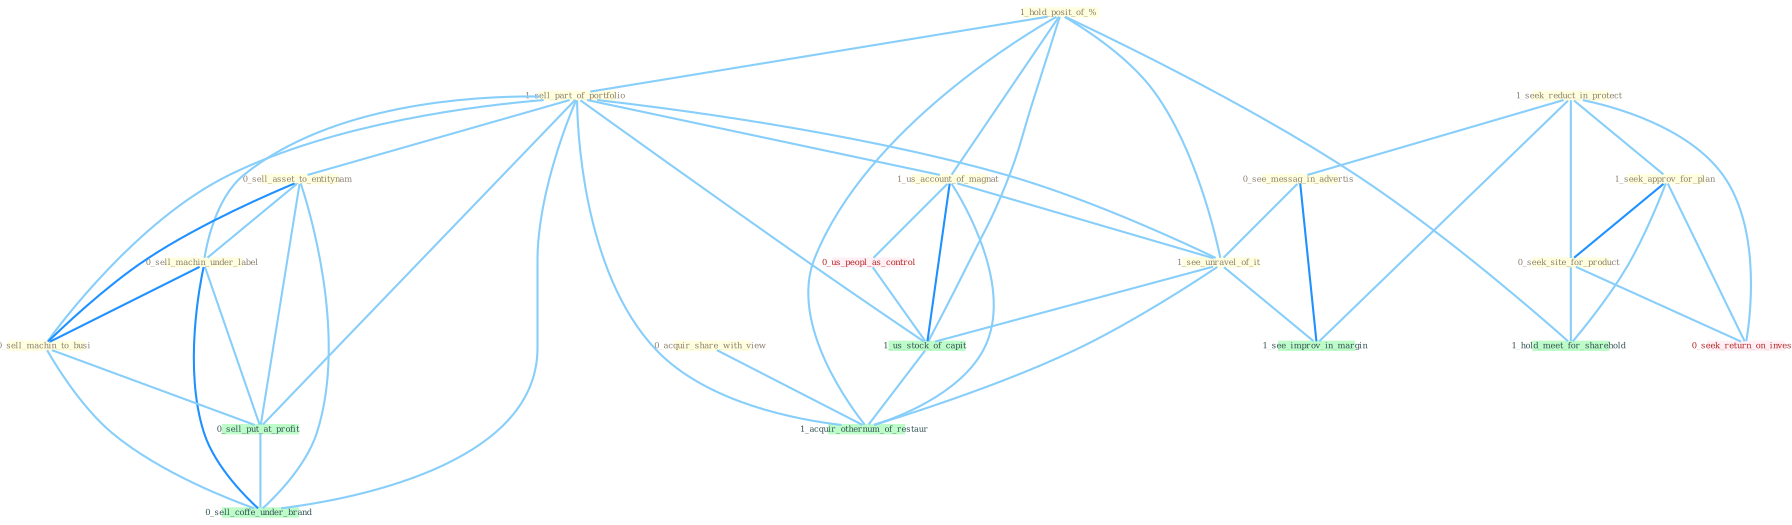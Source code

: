 Graph G{ 
    node
    [shape=polygon,style=filled,width=.5,height=.06,color="#BDFCC9",fixedsize=true,fontsize=4,
    fontcolor="#2f4f4f"];
    {node
    [color="#ffffe0", fontcolor="#8b7d6b"] "1_hold_posit_of_% " "1_seek_reduct_in_protect " "1_sell_part_of_portfolio " "0_sell_asset_to_entitynam " "0_see_messag_in_advertis " "1_us_account_of_magnat " "1_seek_approv_for_plan " "1_see_unravel_of_it " "0_seek_site_for_product " "0_sell_machin_under_label " "0_sell_machin_to_busi " "0_acquir_share_with_view "}
{node [color="#fff0f5", fontcolor="#b22222"] "0_us_peopl_as_control " "0_seek_return_on_invest "}
edge [color="#B0E2FF"];

	"1_hold_posit_of_% " -- "1_sell_part_of_portfolio " [w="1", color="#87cefa" ];
	"1_hold_posit_of_% " -- "1_us_account_of_magnat " [w="1", color="#87cefa" ];
	"1_hold_posit_of_% " -- "1_see_unravel_of_it " [w="1", color="#87cefa" ];
	"1_hold_posit_of_% " -- "1_us_stock_of_capit " [w="1", color="#87cefa" ];
	"1_hold_posit_of_% " -- "1_hold_meet_for_sharehold " [w="1", color="#87cefa" ];
	"1_hold_posit_of_% " -- "1_acquir_othernum_of_restaur " [w="1", color="#87cefa" ];
	"1_seek_reduct_in_protect " -- "0_see_messag_in_advertis " [w="1", color="#87cefa" ];
	"1_seek_reduct_in_protect " -- "1_seek_approv_for_plan " [w="1", color="#87cefa" ];
	"1_seek_reduct_in_protect " -- "0_seek_site_for_product " [w="1", color="#87cefa" ];
	"1_seek_reduct_in_protect " -- "0_seek_return_on_invest " [w="1", color="#87cefa" ];
	"1_seek_reduct_in_protect " -- "1_see_improv_in_margin " [w="1", color="#87cefa" ];
	"1_sell_part_of_portfolio " -- "0_sell_asset_to_entitynam " [w="1", color="#87cefa" ];
	"1_sell_part_of_portfolio " -- "1_us_account_of_magnat " [w="1", color="#87cefa" ];
	"1_sell_part_of_portfolio " -- "1_see_unravel_of_it " [w="1", color="#87cefa" ];
	"1_sell_part_of_portfolio " -- "0_sell_machin_under_label " [w="1", color="#87cefa" ];
	"1_sell_part_of_portfolio " -- "0_sell_machin_to_busi " [w="1", color="#87cefa" ];
	"1_sell_part_of_portfolio " -- "0_sell_put_at_profit " [w="1", color="#87cefa" ];
	"1_sell_part_of_portfolio " -- "1_us_stock_of_capit " [w="1", color="#87cefa" ];
	"1_sell_part_of_portfolio " -- "0_sell_coffe_under_brand " [w="1", color="#87cefa" ];
	"1_sell_part_of_portfolio " -- "1_acquir_othernum_of_restaur " [w="1", color="#87cefa" ];
	"0_sell_asset_to_entitynam " -- "0_sell_machin_under_label " [w="1", color="#87cefa" ];
	"0_sell_asset_to_entitynam " -- "0_sell_machin_to_busi " [w="2", color="#1e90ff" , len=0.8];
	"0_sell_asset_to_entitynam " -- "0_sell_put_at_profit " [w="1", color="#87cefa" ];
	"0_sell_asset_to_entitynam " -- "0_sell_coffe_under_brand " [w="1", color="#87cefa" ];
	"0_see_messag_in_advertis " -- "1_see_unravel_of_it " [w="1", color="#87cefa" ];
	"0_see_messag_in_advertis " -- "1_see_improv_in_margin " [w="2", color="#1e90ff" , len=0.8];
	"1_us_account_of_magnat " -- "1_see_unravel_of_it " [w="1", color="#87cefa" ];
	"1_us_account_of_magnat " -- "0_us_peopl_as_control " [w="1", color="#87cefa" ];
	"1_us_account_of_magnat " -- "1_us_stock_of_capit " [w="2", color="#1e90ff" , len=0.8];
	"1_us_account_of_magnat " -- "1_acquir_othernum_of_restaur " [w="1", color="#87cefa" ];
	"1_seek_approv_for_plan " -- "0_seek_site_for_product " [w="2", color="#1e90ff" , len=0.8];
	"1_seek_approv_for_plan " -- "0_seek_return_on_invest " [w="1", color="#87cefa" ];
	"1_seek_approv_for_plan " -- "1_hold_meet_for_sharehold " [w="1", color="#87cefa" ];
	"1_see_unravel_of_it " -- "1_us_stock_of_capit " [w="1", color="#87cefa" ];
	"1_see_unravel_of_it " -- "1_see_improv_in_margin " [w="1", color="#87cefa" ];
	"1_see_unravel_of_it " -- "1_acquir_othernum_of_restaur " [w="1", color="#87cefa" ];
	"0_seek_site_for_product " -- "0_seek_return_on_invest " [w="1", color="#87cefa" ];
	"0_seek_site_for_product " -- "1_hold_meet_for_sharehold " [w="1", color="#87cefa" ];
	"0_sell_machin_under_label " -- "0_sell_machin_to_busi " [w="2", color="#1e90ff" , len=0.8];
	"0_sell_machin_under_label " -- "0_sell_put_at_profit " [w="1", color="#87cefa" ];
	"0_sell_machin_under_label " -- "0_sell_coffe_under_brand " [w="2", color="#1e90ff" , len=0.8];
	"0_sell_machin_to_busi " -- "0_sell_put_at_profit " [w="1", color="#87cefa" ];
	"0_sell_machin_to_busi " -- "0_sell_coffe_under_brand " [w="1", color="#87cefa" ];
	"0_acquir_share_with_view " -- "1_acquir_othernum_of_restaur " [w="1", color="#87cefa" ];
	"0_us_peopl_as_control " -- "1_us_stock_of_capit " [w="1", color="#87cefa" ];
	"0_sell_put_at_profit " -- "0_sell_coffe_under_brand " [w="1", color="#87cefa" ];
	"1_us_stock_of_capit " -- "1_acquir_othernum_of_restaur " [w="1", color="#87cefa" ];
}